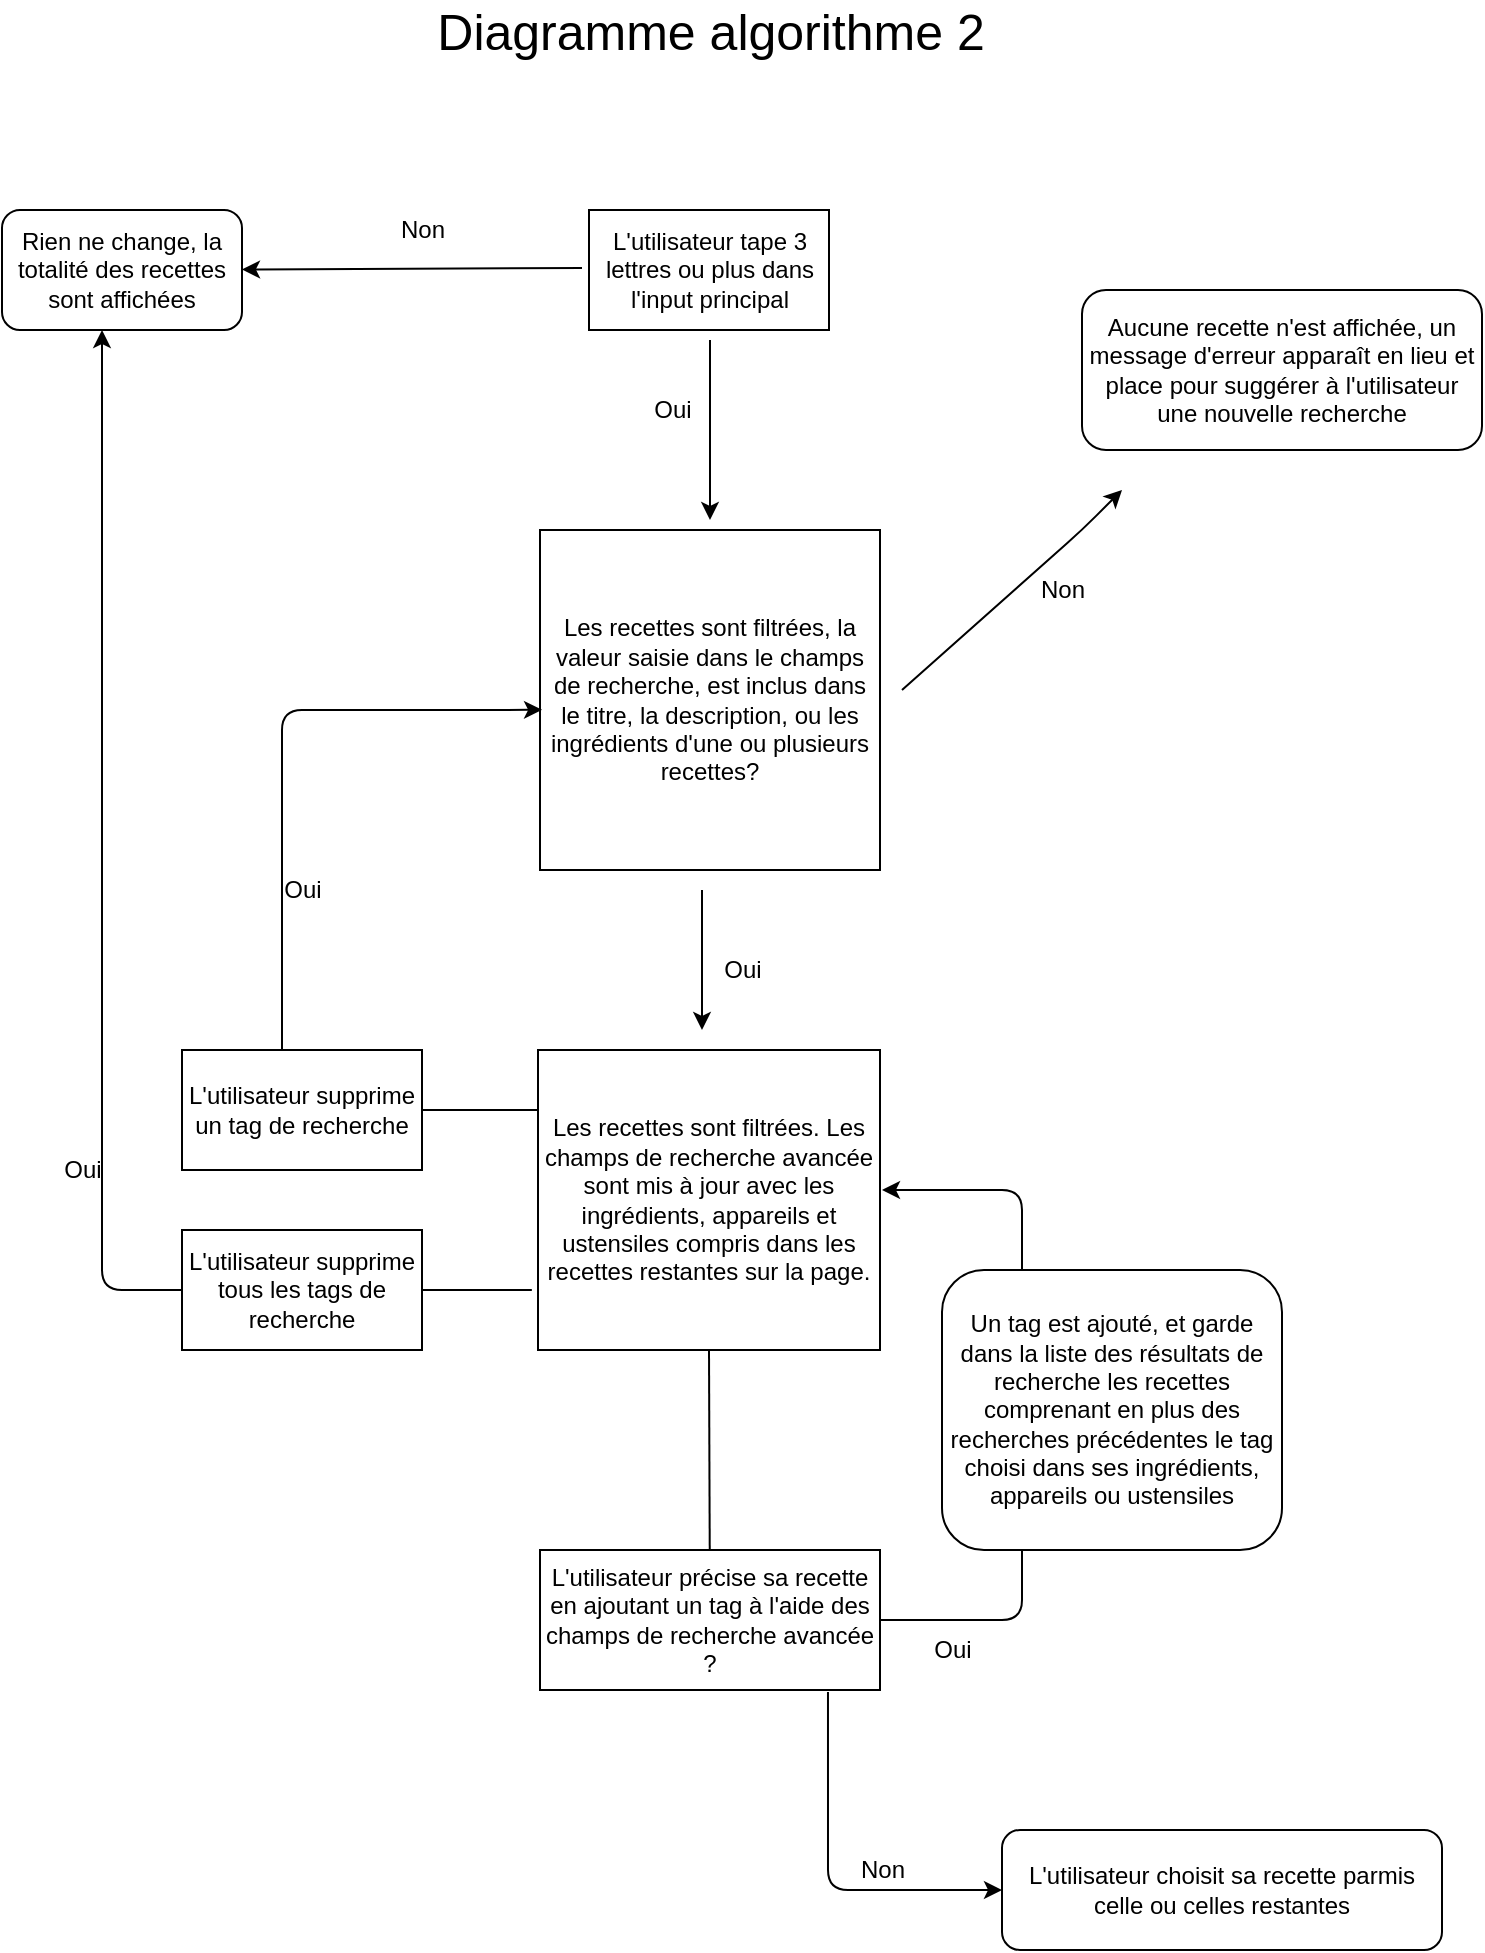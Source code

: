 <mxfile version="14.8.5" type="github">
  <diagram id="zJWRnRR3A8hzVvXrOkDb" name="Page-1">
    <mxGraphModel dx="1391" dy="891" grid="1" gridSize="10" guides="1" tooltips="1" connect="0" arrows="1" fold="1" page="1" pageScale="1" pageWidth="827" pageHeight="1169" math="0" shadow="0">
      <root>
        <mxCell id="0" />
        <mxCell id="1" parent="0" />
        <mxCell id="GQ3ioMBSsDiSAcyJLFW1-21" value="Rien ne change, la totalité des recettes sont affichées" style="rounded=1;whiteSpace=wrap;html=1;" vertex="1" parent="1">
          <mxGeometry x="43" y="140" width="120" height="60" as="geometry" />
        </mxCell>
        <mxCell id="GQ3ioMBSsDiSAcyJLFW1-22" value="" style="endArrow=classic;html=1;" edge="1" parent="1" target="GQ3ioMBSsDiSAcyJLFW1-21">
          <mxGeometry width="50" height="50" relative="1" as="geometry">
            <mxPoint x="333" y="169" as="sourcePoint" />
            <mxPoint x="253" y="169" as="targetPoint" />
          </mxGeometry>
        </mxCell>
        <mxCell id="GQ3ioMBSsDiSAcyJLFW1-23" value="Non" style="text;html=1;align=center;verticalAlign=middle;resizable=0;points=[];autosize=1;strokeColor=none;" vertex="1" parent="1">
          <mxGeometry x="233" y="140" width="40" height="20" as="geometry" />
        </mxCell>
        <mxCell id="GQ3ioMBSsDiSAcyJLFW1-24" value="Oui&lt;br&gt;" style="text;html=1;align=center;verticalAlign=middle;resizable=0;points=[];autosize=1;strokeColor=none;" vertex="1" parent="1">
          <mxGeometry x="363" y="230" width="30" height="20" as="geometry" />
        </mxCell>
        <mxCell id="GQ3ioMBSsDiSAcyJLFW1-25" value="&lt;span&gt;L&#39;utilisateur tape 3 lettres ou plus dans l&#39;input principal&lt;/span&gt;" style="rounded=0;whiteSpace=wrap;html=1;" vertex="1" parent="1">
          <mxGeometry x="336.5" y="140" width="120" height="60" as="geometry" />
        </mxCell>
        <mxCell id="GQ3ioMBSsDiSAcyJLFW1-26" value="" style="endArrow=classic;html=1;" edge="1" parent="1">
          <mxGeometry width="50" height="50" relative="1" as="geometry">
            <mxPoint x="397" y="205" as="sourcePoint" />
            <mxPoint x="397" y="295" as="targetPoint" />
          </mxGeometry>
        </mxCell>
        <mxCell id="GQ3ioMBSsDiSAcyJLFW1-27" value="&lt;span&gt;Les recettes sont filtrées, la valeur saisie dans le champs de recherche, est inclus dans le titre, la description, ou les ingrédients d&#39;une ou plusieurs recettes?&lt;/span&gt;" style="whiteSpace=wrap;html=1;aspect=fixed;" vertex="1" parent="1">
          <mxGeometry x="312" y="300" width="170" height="170" as="geometry" />
        </mxCell>
        <mxCell id="GQ3ioMBSsDiSAcyJLFW1-28" value="" style="endArrow=classic;html=1;" edge="1" parent="1">
          <mxGeometry width="50" height="50" relative="1" as="geometry">
            <mxPoint x="493" y="380" as="sourcePoint" />
            <mxPoint x="603" y="280" as="targetPoint" />
            <Array as="points">
              <mxPoint x="583" y="300" />
            </Array>
          </mxGeometry>
        </mxCell>
        <mxCell id="GQ3ioMBSsDiSAcyJLFW1-29" value="Aucune recette n&#39;est affichée, un message d&#39;erreur apparaît en lieu et place pour suggérer à l&#39;utilisateur une nouvelle recherche" style="rounded=1;whiteSpace=wrap;html=1;" vertex="1" parent="1">
          <mxGeometry x="583" y="180" width="200" height="80" as="geometry" />
        </mxCell>
        <mxCell id="GQ3ioMBSsDiSAcyJLFW1-30" value="Non&lt;br&gt;" style="text;html=1;align=center;verticalAlign=middle;resizable=0;points=[];autosize=1;strokeColor=none;" vertex="1" parent="1">
          <mxGeometry x="553" y="320" width="40" height="20" as="geometry" />
        </mxCell>
        <mxCell id="GQ3ioMBSsDiSAcyJLFW1-31" value="Les recettes sont filtrées. Les champs de recherche avancée sont mis à jour avec les ingrédients, appareils et ustensiles compris dans les recettes restantes sur la page." style="rounded=0;whiteSpace=wrap;html=1;" vertex="1" parent="1">
          <mxGeometry x="311" y="560" width="171" height="150" as="geometry" />
        </mxCell>
        <mxCell id="GQ3ioMBSsDiSAcyJLFW1-32" value="" style="endArrow=classic;html=1;" edge="1" parent="1">
          <mxGeometry width="50" height="50" relative="1" as="geometry">
            <mxPoint x="393" y="480" as="sourcePoint" />
            <mxPoint x="393" y="550" as="targetPoint" />
          </mxGeometry>
        </mxCell>
        <mxCell id="GQ3ioMBSsDiSAcyJLFW1-33" value="Oui" style="text;html=1;align=center;verticalAlign=middle;resizable=0;points=[];autosize=1;strokeColor=none;" vertex="1" parent="1">
          <mxGeometry x="398" y="510" width="30" height="20" as="geometry" />
        </mxCell>
        <mxCell id="GQ3ioMBSsDiSAcyJLFW1-34" value="" style="endArrow=none;html=1;exitX=0.5;exitY=1;exitDx=0;exitDy=0;" edge="1" parent="1" source="GQ3ioMBSsDiSAcyJLFW1-31" target="GQ3ioMBSsDiSAcyJLFW1-35">
          <mxGeometry width="50" height="50" relative="1" as="geometry">
            <mxPoint x="392.5" y="730" as="sourcePoint" />
            <mxPoint x="392" y="710" as="targetPoint" />
          </mxGeometry>
        </mxCell>
        <mxCell id="GQ3ioMBSsDiSAcyJLFW1-35" value="L&#39;utilisateur précise sa recette en ajoutant un tag à l&#39;aide des champs de recherche avancée ?" style="rounded=0;whiteSpace=wrap;html=1;" vertex="1" parent="1">
          <mxGeometry x="312" y="810" width="170" height="70" as="geometry" />
        </mxCell>
        <mxCell id="GQ3ioMBSsDiSAcyJLFW1-36" value="" style="endArrow=classic;html=1;exitX=1;exitY=0.5;exitDx=0;exitDy=0;" edge="1" parent="1" source="GQ3ioMBSsDiSAcyJLFW1-35">
          <mxGeometry width="50" height="50" relative="1" as="geometry">
            <mxPoint x="503" y="780" as="sourcePoint" />
            <mxPoint x="483" y="630" as="targetPoint" />
            <Array as="points">
              <mxPoint x="553" y="845" />
              <mxPoint x="553" y="630" />
            </Array>
          </mxGeometry>
        </mxCell>
        <mxCell id="GQ3ioMBSsDiSAcyJLFW1-37" value="Oui" style="text;html=1;align=center;verticalAlign=middle;resizable=0;points=[];autosize=1;strokeColor=none;" vertex="1" parent="1">
          <mxGeometry x="503" y="850" width="30" height="20" as="geometry" />
        </mxCell>
        <mxCell id="GQ3ioMBSsDiSAcyJLFW1-38" value="Un tag est ajouté, et garde dans la liste des résultats de recherche les recettes comprenant en plus des recherches précédentes le tag choisi dans ses ingrédients, appareils ou ustensiles" style="rounded=1;whiteSpace=wrap;html=1;" vertex="1" parent="1">
          <mxGeometry x="513" y="670" width="170" height="140" as="geometry" />
        </mxCell>
        <mxCell id="GQ3ioMBSsDiSAcyJLFW1-39" value="L&#39;utilisateur choisit sa recette parmis celle ou celles restantes" style="rounded=1;whiteSpace=wrap;html=1;" vertex="1" parent="1">
          <mxGeometry x="543" y="950" width="220" height="60" as="geometry" />
        </mxCell>
        <mxCell id="GQ3ioMBSsDiSAcyJLFW1-40" value="" style="endArrow=classic;html=1;exitX=0.847;exitY=1.014;exitDx=0;exitDy=0;exitPerimeter=0;entryX=0;entryY=0.5;entryDx=0;entryDy=0;" edge="1" parent="1" source="GQ3ioMBSsDiSAcyJLFW1-35" target="GQ3ioMBSsDiSAcyJLFW1-39">
          <mxGeometry width="50" height="50" relative="1" as="geometry">
            <mxPoint x="383" y="1130" as="sourcePoint" />
            <mxPoint x="433" y="1080" as="targetPoint" />
            <Array as="points">
              <mxPoint x="456" y="980" />
            </Array>
          </mxGeometry>
        </mxCell>
        <mxCell id="GQ3ioMBSsDiSAcyJLFW1-41" value="Non" style="text;html=1;align=center;verticalAlign=middle;resizable=0;points=[];autosize=1;strokeColor=none;" vertex="1" parent="1">
          <mxGeometry x="463" y="960" width="40" height="20" as="geometry" />
        </mxCell>
        <mxCell id="GQ3ioMBSsDiSAcyJLFW1-42" value="L&#39;utilisateur supprime tous&amp;nbsp;les tags de recherche" style="rounded=0;whiteSpace=wrap;html=1;" vertex="1" parent="1">
          <mxGeometry x="133" y="650" width="120" height="60" as="geometry" />
        </mxCell>
        <mxCell id="GQ3ioMBSsDiSAcyJLFW1-43" value="L&#39;utilisateur supprime un tag de recherche" style="rounded=0;whiteSpace=wrap;html=1;" vertex="1" parent="1">
          <mxGeometry x="133" y="560" width="120" height="60" as="geometry" />
        </mxCell>
        <mxCell id="GQ3ioMBSsDiSAcyJLFW1-44" value="" style="endArrow=none;html=1;entryX=0;entryY=0.2;entryDx=0;entryDy=0;entryPerimeter=0;" edge="1" parent="1" target="GQ3ioMBSsDiSAcyJLFW1-31">
          <mxGeometry width="50" height="50" relative="1" as="geometry">
            <mxPoint x="253" y="590" as="sourcePoint" />
            <mxPoint x="303" y="540" as="targetPoint" />
          </mxGeometry>
        </mxCell>
        <mxCell id="GQ3ioMBSsDiSAcyJLFW1-45" value="" style="endArrow=none;html=1;entryX=-0.018;entryY=0.8;entryDx=0;entryDy=0;entryPerimeter=0;" edge="1" parent="1" target="GQ3ioMBSsDiSAcyJLFW1-31">
          <mxGeometry width="50" height="50" relative="1" as="geometry">
            <mxPoint x="253" y="680" as="sourcePoint" />
            <mxPoint x="303" y="630" as="targetPoint" />
          </mxGeometry>
        </mxCell>
        <mxCell id="GQ3ioMBSsDiSAcyJLFW1-46" value="" style="endArrow=classic;html=1;exitX=0;exitY=0.5;exitDx=0;exitDy=0;" edge="1" parent="1" source="GQ3ioMBSsDiSAcyJLFW1-42">
          <mxGeometry width="50" height="50" relative="1" as="geometry">
            <mxPoint x="13" y="650" as="sourcePoint" />
            <mxPoint x="93" y="200" as="targetPoint" />
            <Array as="points">
              <mxPoint x="93" y="680" />
            </Array>
          </mxGeometry>
        </mxCell>
        <mxCell id="GQ3ioMBSsDiSAcyJLFW1-47" value="Oui" style="text;html=1;align=center;verticalAlign=middle;resizable=0;points=[];autosize=1;strokeColor=none;" vertex="1" parent="1">
          <mxGeometry x="68" y="610" width="30" height="20" as="geometry" />
        </mxCell>
        <mxCell id="GQ3ioMBSsDiSAcyJLFW1-48" value="" style="endArrow=classic;html=1;entryX=0.006;entryY=0.529;entryDx=0;entryDy=0;entryPerimeter=0;" edge="1" parent="1" target="GQ3ioMBSsDiSAcyJLFW1-27">
          <mxGeometry width="50" height="50" relative="1" as="geometry">
            <mxPoint x="183" y="560" as="sourcePoint" />
            <mxPoint x="233" y="510" as="targetPoint" />
            <Array as="points">
              <mxPoint x="183" y="390" />
            </Array>
          </mxGeometry>
        </mxCell>
        <mxCell id="GQ3ioMBSsDiSAcyJLFW1-49" value="Oui" style="text;html=1;align=center;verticalAlign=middle;resizable=0;points=[];autosize=1;strokeColor=none;" vertex="1" parent="1">
          <mxGeometry x="178" y="470" width="30" height="20" as="geometry" />
        </mxCell>
        <mxCell id="GQ3ioMBSsDiSAcyJLFW1-50" value="&lt;font style=&quot;font-size: 25px&quot;&gt;Diagramme algorithme 2&lt;/font&gt;" style="text;html=1;align=center;verticalAlign=middle;resizable=0;points=[];autosize=1;strokeColor=none;" vertex="1" parent="1">
          <mxGeometry x="252" y="40" width="290" height="20" as="geometry" />
        </mxCell>
      </root>
    </mxGraphModel>
  </diagram>
</mxfile>
